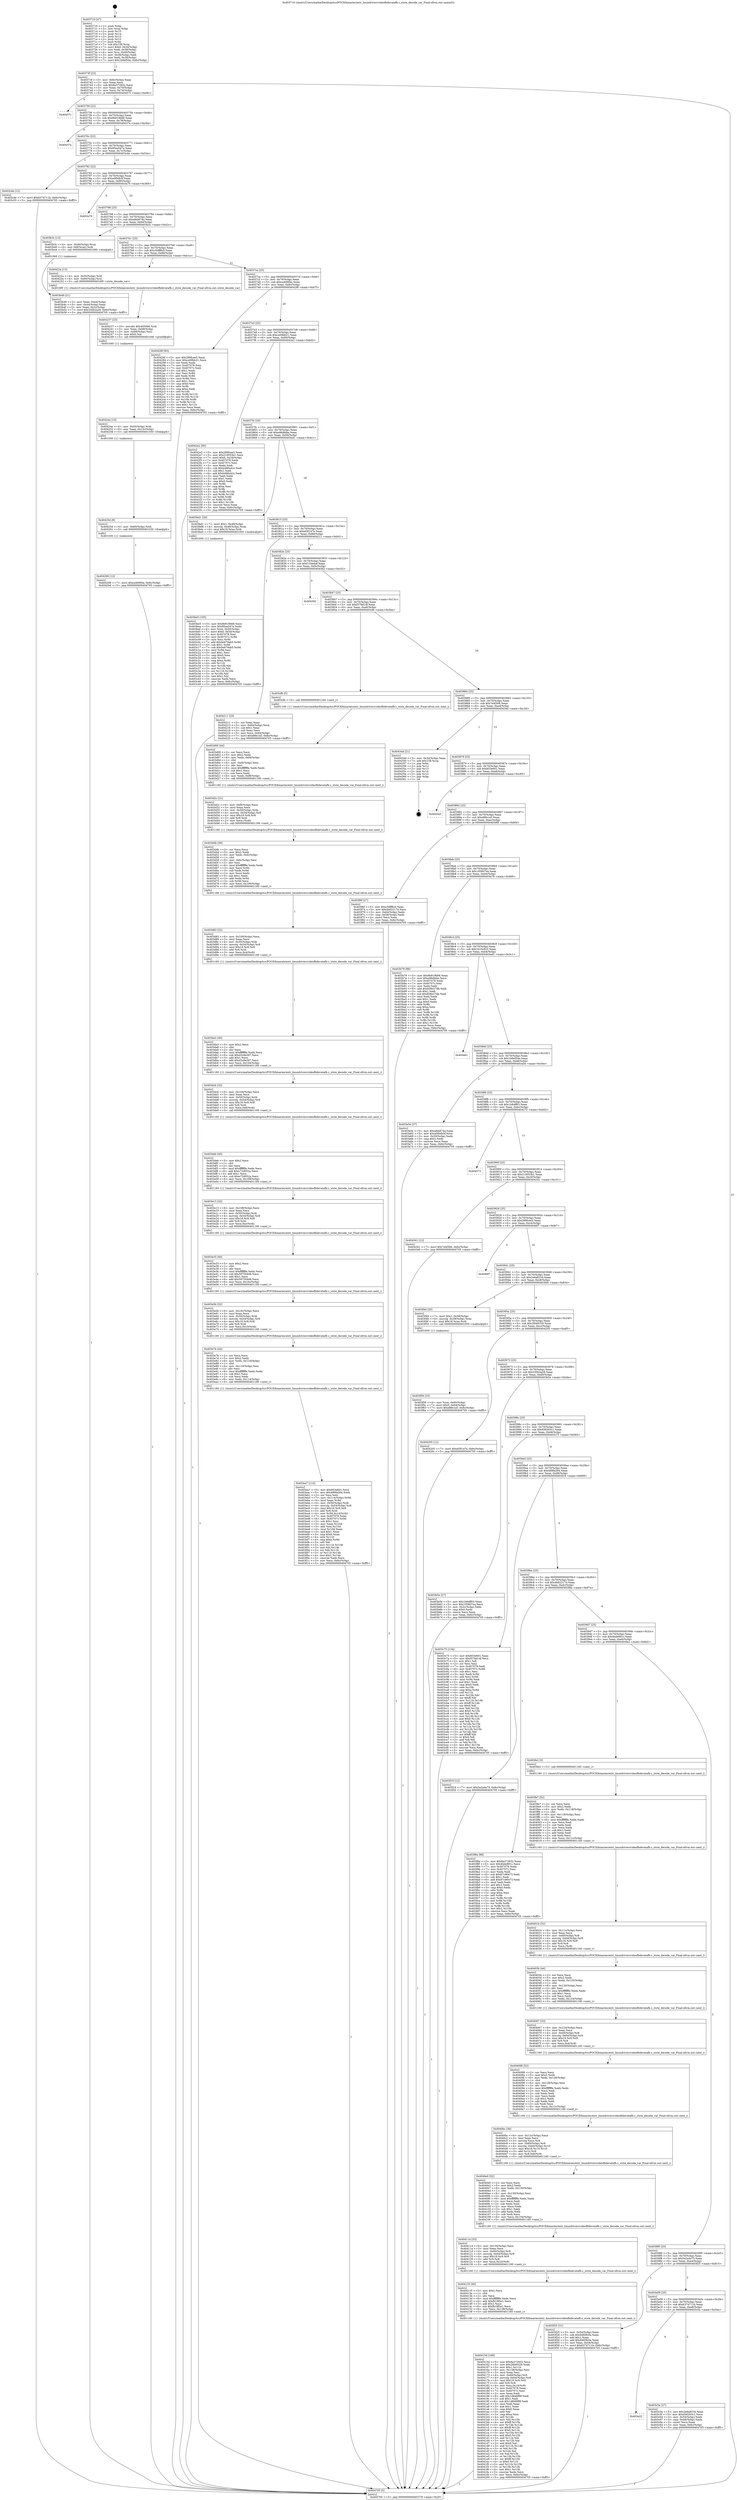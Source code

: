 digraph "0x403710" {
  label = "0x403710 (/mnt/c/Users/mathe/Desktop/tcc/POCII/binaries/extr_linuxdriversvideofbdevatafb.c_stste_decode_var_Final-ollvm.out::main(0))"
  labelloc = "t"
  node[shape=record]

  Entry [label="",width=0.3,height=0.3,shape=circle,fillcolor=black,style=filled]
  "0x40373f" [label="{
     0x40373f [23]\l
     | [instrs]\l
     &nbsp;&nbsp;0x40373f \<+3\>: mov -0x6c(%rbp),%eax\l
     &nbsp;&nbsp;0x403742 \<+2\>: mov %eax,%ecx\l
     &nbsp;&nbsp;0x403744 \<+6\>: sub $0x8a372832,%ecx\l
     &nbsp;&nbsp;0x40374a \<+3\>: mov %eax,-0x70(%rbp)\l
     &nbsp;&nbsp;0x40374d \<+3\>: mov %ecx,-0x74(%rbp)\l
     &nbsp;&nbsp;0x403750 \<+6\>: je 000000000040457c \<main+0xe6c\>\l
  }"]
  "0x40457c" [label="{
     0x40457c\l
  }", style=dashed]
  "0x403756" [label="{
     0x403756 [22]\l
     | [instrs]\l
     &nbsp;&nbsp;0x403756 \<+5\>: jmp 000000000040375b \<main+0x4b\>\l
     &nbsp;&nbsp;0x40375b \<+3\>: mov -0x70(%rbp),%eax\l
     &nbsp;&nbsp;0x40375e \<+5\>: sub $0x8b919b68,%eax\l
     &nbsp;&nbsp;0x403763 \<+3\>: mov %eax,-0x78(%rbp)\l
     &nbsp;&nbsp;0x403766 \<+6\>: je 000000000040437a \<main+0xc6a\>\l
  }"]
  Exit [label="",width=0.3,height=0.3,shape=circle,fillcolor=black,style=filled,peripheries=2]
  "0x40437a" [label="{
     0x40437a\l
  }", style=dashed]
  "0x40376c" [label="{
     0x40376c [22]\l
     | [instrs]\l
     &nbsp;&nbsp;0x40376c \<+5\>: jmp 0000000000403771 \<main+0x61\>\l
     &nbsp;&nbsp;0x403771 \<+3\>: mov -0x70(%rbp),%eax\l
     &nbsp;&nbsp;0x403774 \<+5\>: sub $0x95ea547a,%eax\l
     &nbsp;&nbsp;0x403779 \<+3\>: mov %eax,-0x7c(%rbp)\l
     &nbsp;&nbsp;0x40377c \<+6\>: je 0000000000403c4e \<main+0x53e\>\l
  }"]
  "0x404266" [label="{
     0x404266 [12]\l
     | [instrs]\l
     &nbsp;&nbsp;0x404266 \<+7\>: movl $0xca406f4a,-0x6c(%rbp)\l
     &nbsp;&nbsp;0x40426d \<+5\>: jmp 0000000000404705 \<main+0xff5\>\l
  }"]
  "0x403c4e" [label="{
     0x403c4e [12]\l
     | [instrs]\l
     &nbsp;&nbsp;0x403c4e \<+7\>: movl $0x6374711b,-0x6c(%rbp)\l
     &nbsp;&nbsp;0x403c55 \<+5\>: jmp 0000000000404705 \<main+0xff5\>\l
  }"]
  "0x403782" [label="{
     0x403782 [22]\l
     | [instrs]\l
     &nbsp;&nbsp;0x403782 \<+5\>: jmp 0000000000403787 \<main+0x77\>\l
     &nbsp;&nbsp;0x403787 \<+3\>: mov -0x70(%rbp),%eax\l
     &nbsp;&nbsp;0x40378a \<+5\>: sub $0xa0f0db5f,%eax\l
     &nbsp;&nbsp;0x40378f \<+3\>: mov %eax,-0x80(%rbp)\l
     &nbsp;&nbsp;0x403792 \<+6\>: je 0000000000403a79 \<main+0x369\>\l
  }"]
  "0x40425d" [label="{
     0x40425d [9]\l
     | [instrs]\l
     &nbsp;&nbsp;0x40425d \<+4\>: mov -0x60(%rbp),%rdi\l
     &nbsp;&nbsp;0x404261 \<+5\>: call 0000000000401030 \<free@plt\>\l
     | [calls]\l
     &nbsp;&nbsp;0x401030 \{1\} (unknown)\l
  }"]
  "0x403a79" [label="{
     0x403a79\l
  }", style=dashed]
  "0x403798" [label="{
     0x403798 [25]\l
     | [instrs]\l
     &nbsp;&nbsp;0x403798 \<+5\>: jmp 000000000040379d \<main+0x8d\>\l
     &nbsp;&nbsp;0x40379d \<+3\>: mov -0x70(%rbp),%eax\l
     &nbsp;&nbsp;0x4037a0 \<+5\>: sub $0xafeb874a,%eax\l
     &nbsp;&nbsp;0x4037a5 \<+6\>: mov %eax,-0x84(%rbp)\l
     &nbsp;&nbsp;0x4037ab \<+6\>: je 0000000000403b3c \<main+0x42c\>\l
  }"]
  "0x40424e" [label="{
     0x40424e [15]\l
     | [instrs]\l
     &nbsp;&nbsp;0x40424e \<+4\>: mov -0x50(%rbp),%rdi\l
     &nbsp;&nbsp;0x404252 \<+6\>: mov %eax,-0x13c(%rbp)\l
     &nbsp;&nbsp;0x404258 \<+5\>: call 0000000000401030 \<free@plt\>\l
     | [calls]\l
     &nbsp;&nbsp;0x401030 \{1\} (unknown)\l
  }"]
  "0x403b3c" [label="{
     0x403b3c [13]\l
     | [instrs]\l
     &nbsp;&nbsp;0x403b3c \<+4\>: mov -0x40(%rbp),%rax\l
     &nbsp;&nbsp;0x403b40 \<+4\>: mov 0x8(%rax),%rdi\l
     &nbsp;&nbsp;0x403b44 \<+5\>: call 0000000000401060 \<atoi@plt\>\l
     | [calls]\l
     &nbsp;&nbsp;0x401060 \{1\} (unknown)\l
  }"]
  "0x4037b1" [label="{
     0x4037b1 [25]\l
     | [instrs]\l
     &nbsp;&nbsp;0x4037b1 \<+5\>: jmp 00000000004037b6 \<main+0xa6\>\l
     &nbsp;&nbsp;0x4037b6 \<+3\>: mov -0x70(%rbp),%eax\l
     &nbsp;&nbsp;0x4037b9 \<+5\>: sub $0xc5dff8c0,%eax\l
     &nbsp;&nbsp;0x4037be \<+6\>: mov %eax,-0x88(%rbp)\l
     &nbsp;&nbsp;0x4037c4 \<+6\>: je 000000000040422a \<main+0xb1a\>\l
  }"]
  "0x404237" [label="{
     0x404237 [23]\l
     | [instrs]\l
     &nbsp;&nbsp;0x404237 \<+10\>: movabs $0x4050b6,%rdi\l
     &nbsp;&nbsp;0x404241 \<+3\>: mov %eax,-0x68(%rbp)\l
     &nbsp;&nbsp;0x404244 \<+3\>: mov -0x68(%rbp),%esi\l
     &nbsp;&nbsp;0x404247 \<+2\>: mov $0x0,%al\l
     &nbsp;&nbsp;0x404249 \<+5\>: call 0000000000401040 \<printf@plt\>\l
     | [calls]\l
     &nbsp;&nbsp;0x401040 \{1\} (unknown)\l
  }"]
  "0x40422a" [label="{
     0x40422a [13]\l
     | [instrs]\l
     &nbsp;&nbsp;0x40422a \<+4\>: mov -0x50(%rbp),%rdi\l
     &nbsp;&nbsp;0x40422e \<+4\>: mov -0x60(%rbp),%rsi\l
     &nbsp;&nbsp;0x404232 \<+5\>: call 00000000004016f0 \<stste_decode_var\>\l
     | [calls]\l
     &nbsp;&nbsp;0x4016f0 \{1\} (/mnt/c/Users/mathe/Desktop/tcc/POCII/binaries/extr_linuxdriversvideofbdevatafb.c_stste_decode_var_Final-ollvm.out::stste_decode_var)\l
  }"]
  "0x4037ca" [label="{
     0x4037ca [25]\l
     | [instrs]\l
     &nbsp;&nbsp;0x4037ca \<+5\>: jmp 00000000004037cf \<main+0xbf\>\l
     &nbsp;&nbsp;0x4037cf \<+3\>: mov -0x70(%rbp),%eax\l
     &nbsp;&nbsp;0x4037d2 \<+5\>: sub $0xca406f4a,%eax\l
     &nbsp;&nbsp;0x4037d7 \<+6\>: mov %eax,-0x8c(%rbp)\l
     &nbsp;&nbsp;0x4037dd \<+6\>: je 000000000040428f \<main+0xb7f\>\l
  }"]
  "0x40415d" [label="{
     0x40415d [168]\l
     | [instrs]\l
     &nbsp;&nbsp;0x40415d \<+5\>: mov $0x8a372832,%ecx\l
     &nbsp;&nbsp;0x404162 \<+5\>: mov $0x2fd49329,%edx\l
     &nbsp;&nbsp;0x404167 \<+3\>: mov $0x1,%r11b\l
     &nbsp;&nbsp;0x40416a \<+6\>: mov -0x138(%rbp),%esi\l
     &nbsp;&nbsp;0x404170 \<+3\>: imul %eax,%esi\l
     &nbsp;&nbsp;0x404173 \<+4\>: mov -0x60(%rbp),%r8\l
     &nbsp;&nbsp;0x404177 \<+4\>: movslq -0x64(%rbp),%r9\l
     &nbsp;&nbsp;0x40417b \<+4\>: imul $0x18,%r9,%r9\l
     &nbsp;&nbsp;0x40417f \<+3\>: add %r9,%r8\l
     &nbsp;&nbsp;0x404182 \<+4\>: mov %esi,0x14(%r8)\l
     &nbsp;&nbsp;0x404186 \<+7\>: mov 0x407078,%eax\l
     &nbsp;&nbsp;0x40418d \<+7\>: mov 0x40707c,%esi\l
     &nbsp;&nbsp;0x404194 \<+2\>: mov %eax,%edi\l
     &nbsp;&nbsp;0x404196 \<+6\>: add $0x1d846f88,%edi\l
     &nbsp;&nbsp;0x40419c \<+3\>: sub $0x1,%edi\l
     &nbsp;&nbsp;0x40419f \<+6\>: sub $0x1d846f88,%edi\l
     &nbsp;&nbsp;0x4041a5 \<+3\>: imul %edi,%eax\l
     &nbsp;&nbsp;0x4041a8 \<+3\>: and $0x1,%eax\l
     &nbsp;&nbsp;0x4041ab \<+3\>: cmp $0x0,%eax\l
     &nbsp;&nbsp;0x4041ae \<+3\>: sete %bl\l
     &nbsp;&nbsp;0x4041b1 \<+3\>: cmp $0xa,%esi\l
     &nbsp;&nbsp;0x4041b4 \<+4\>: setl %r14b\l
     &nbsp;&nbsp;0x4041b8 \<+3\>: mov %bl,%r15b\l
     &nbsp;&nbsp;0x4041bb \<+4\>: xor $0xff,%r15b\l
     &nbsp;&nbsp;0x4041bf \<+3\>: mov %r14b,%r12b\l
     &nbsp;&nbsp;0x4041c2 \<+4\>: xor $0xff,%r12b\l
     &nbsp;&nbsp;0x4041c6 \<+4\>: xor $0x0,%r11b\l
     &nbsp;&nbsp;0x4041ca \<+3\>: mov %r15b,%r13b\l
     &nbsp;&nbsp;0x4041cd \<+4\>: and $0x0,%r13b\l
     &nbsp;&nbsp;0x4041d1 \<+3\>: and %r11b,%bl\l
     &nbsp;&nbsp;0x4041d4 \<+3\>: mov %r12b,%al\l
     &nbsp;&nbsp;0x4041d7 \<+2\>: and $0x0,%al\l
     &nbsp;&nbsp;0x4041d9 \<+3\>: and %r11b,%r14b\l
     &nbsp;&nbsp;0x4041dc \<+3\>: or %bl,%r13b\l
     &nbsp;&nbsp;0x4041df \<+3\>: or %r14b,%al\l
     &nbsp;&nbsp;0x4041e2 \<+3\>: xor %al,%r13b\l
     &nbsp;&nbsp;0x4041e5 \<+3\>: or %r12b,%r15b\l
     &nbsp;&nbsp;0x4041e8 \<+4\>: xor $0xff,%r15b\l
     &nbsp;&nbsp;0x4041ec \<+4\>: or $0x0,%r11b\l
     &nbsp;&nbsp;0x4041f0 \<+3\>: and %r11b,%r15b\l
     &nbsp;&nbsp;0x4041f3 \<+3\>: or %r15b,%r13b\l
     &nbsp;&nbsp;0x4041f6 \<+4\>: test $0x1,%r13b\l
     &nbsp;&nbsp;0x4041fa \<+3\>: cmovne %edx,%ecx\l
     &nbsp;&nbsp;0x4041fd \<+3\>: mov %ecx,-0x6c(%rbp)\l
     &nbsp;&nbsp;0x404200 \<+5\>: jmp 0000000000404705 \<main+0xff5\>\l
  }"]
  "0x40428f" [label="{
     0x40428f [83]\l
     | [instrs]\l
     &nbsp;&nbsp;0x40428f \<+5\>: mov $0x289fcee3,%eax\l
     &nbsp;&nbsp;0x404294 \<+5\>: mov $0xce09bb21,%ecx\l
     &nbsp;&nbsp;0x404299 \<+2\>: xor %edx,%edx\l
     &nbsp;&nbsp;0x40429b \<+7\>: mov 0x407078,%esi\l
     &nbsp;&nbsp;0x4042a2 \<+7\>: mov 0x40707c,%edi\l
     &nbsp;&nbsp;0x4042a9 \<+3\>: sub $0x1,%edx\l
     &nbsp;&nbsp;0x4042ac \<+3\>: mov %esi,%r8d\l
     &nbsp;&nbsp;0x4042af \<+3\>: add %edx,%r8d\l
     &nbsp;&nbsp;0x4042b2 \<+4\>: imul %r8d,%esi\l
     &nbsp;&nbsp;0x4042b6 \<+3\>: and $0x1,%esi\l
     &nbsp;&nbsp;0x4042b9 \<+3\>: cmp $0x0,%esi\l
     &nbsp;&nbsp;0x4042bc \<+4\>: sete %r9b\l
     &nbsp;&nbsp;0x4042c0 \<+3\>: cmp $0xa,%edi\l
     &nbsp;&nbsp;0x4042c3 \<+4\>: setl %r10b\l
     &nbsp;&nbsp;0x4042c7 \<+3\>: mov %r9b,%r11b\l
     &nbsp;&nbsp;0x4042ca \<+3\>: and %r10b,%r11b\l
     &nbsp;&nbsp;0x4042cd \<+3\>: xor %r10b,%r9b\l
     &nbsp;&nbsp;0x4042d0 \<+3\>: or %r9b,%r11b\l
     &nbsp;&nbsp;0x4042d3 \<+4\>: test $0x1,%r11b\l
     &nbsp;&nbsp;0x4042d7 \<+3\>: cmovne %ecx,%eax\l
     &nbsp;&nbsp;0x4042da \<+3\>: mov %eax,-0x6c(%rbp)\l
     &nbsp;&nbsp;0x4042dd \<+5\>: jmp 0000000000404705 \<main+0xff5\>\l
  }"]
  "0x4037e3" [label="{
     0x4037e3 [25]\l
     | [instrs]\l
     &nbsp;&nbsp;0x4037e3 \<+5\>: jmp 00000000004037e8 \<main+0xd8\>\l
     &nbsp;&nbsp;0x4037e8 \<+3\>: mov -0x70(%rbp),%eax\l
     &nbsp;&nbsp;0x4037eb \<+5\>: sub $0xce09bb21,%eax\l
     &nbsp;&nbsp;0x4037f0 \<+6\>: mov %eax,-0x90(%rbp)\l
     &nbsp;&nbsp;0x4037f6 \<+6\>: je 00000000004042e2 \<main+0xbd2\>\l
  }"]
  "0x404135" [label="{
     0x404135 [40]\l
     | [instrs]\l
     &nbsp;&nbsp;0x404135 \<+5\>: mov $0x2,%ecx\l
     &nbsp;&nbsp;0x40413a \<+1\>: cltd\l
     &nbsp;&nbsp;0x40413b \<+2\>: idiv %ecx\l
     &nbsp;&nbsp;0x40413d \<+6\>: imul $0xfffffffe,%edx,%ecx\l
     &nbsp;&nbsp;0x404143 \<+6\>: add $0xfb18f2e1,%ecx\l
     &nbsp;&nbsp;0x404149 \<+3\>: add $0x1,%ecx\l
     &nbsp;&nbsp;0x40414c \<+6\>: sub $0xfb18f2e1,%ecx\l
     &nbsp;&nbsp;0x404152 \<+6\>: mov %ecx,-0x138(%rbp)\l
     &nbsp;&nbsp;0x404158 \<+5\>: call 0000000000401160 \<next_i\>\l
     | [calls]\l
     &nbsp;&nbsp;0x401160 \{1\} (/mnt/c/Users/mathe/Desktop/tcc/POCII/binaries/extr_linuxdriversvideofbdevatafb.c_stste_decode_var_Final-ollvm.out::next_i)\l
  }"]
  "0x4042e2" [label="{
     0x4042e2 [95]\l
     | [instrs]\l
     &nbsp;&nbsp;0x4042e2 \<+5\>: mov $0x289fcee3,%eax\l
     &nbsp;&nbsp;0x4042e7 \<+5\>: mov $0x210053b1,%ecx\l
     &nbsp;&nbsp;0x4042ec \<+7\>: movl $0x0,-0x34(%rbp)\l
     &nbsp;&nbsp;0x4042f3 \<+7\>: mov 0x407078,%edx\l
     &nbsp;&nbsp;0x4042fa \<+7\>: mov 0x40707c,%esi\l
     &nbsp;&nbsp;0x404301 \<+2\>: mov %edx,%edi\l
     &nbsp;&nbsp;0x404303 \<+6\>: sub $0xb488a42c,%edi\l
     &nbsp;&nbsp;0x404309 \<+3\>: sub $0x1,%edi\l
     &nbsp;&nbsp;0x40430c \<+6\>: add $0xb488a42c,%edi\l
     &nbsp;&nbsp;0x404312 \<+3\>: imul %edi,%edx\l
     &nbsp;&nbsp;0x404315 \<+3\>: and $0x1,%edx\l
     &nbsp;&nbsp;0x404318 \<+3\>: cmp $0x0,%edx\l
     &nbsp;&nbsp;0x40431b \<+4\>: sete %r8b\l
     &nbsp;&nbsp;0x40431f \<+3\>: cmp $0xa,%esi\l
     &nbsp;&nbsp;0x404322 \<+4\>: setl %r9b\l
     &nbsp;&nbsp;0x404326 \<+3\>: mov %r8b,%r10b\l
     &nbsp;&nbsp;0x404329 \<+3\>: and %r9b,%r10b\l
     &nbsp;&nbsp;0x40432c \<+3\>: xor %r9b,%r8b\l
     &nbsp;&nbsp;0x40432f \<+3\>: or %r8b,%r10b\l
     &nbsp;&nbsp;0x404332 \<+4\>: test $0x1,%r10b\l
     &nbsp;&nbsp;0x404336 \<+3\>: cmovne %ecx,%eax\l
     &nbsp;&nbsp;0x404339 \<+3\>: mov %eax,-0x6c(%rbp)\l
     &nbsp;&nbsp;0x40433c \<+5\>: jmp 0000000000404705 \<main+0xff5\>\l
  }"]
  "0x4037fc" [label="{
     0x4037fc [25]\l
     | [instrs]\l
     &nbsp;&nbsp;0x4037fc \<+5\>: jmp 0000000000403801 \<main+0xf1\>\l
     &nbsp;&nbsp;0x403801 \<+3\>: mov -0x70(%rbp),%eax\l
     &nbsp;&nbsp;0x403804 \<+5\>: sub $0xe96dbfae,%eax\l
     &nbsp;&nbsp;0x403809 \<+6\>: mov %eax,-0x94(%rbp)\l
     &nbsp;&nbsp;0x40380f \<+6\>: je 0000000000403bd1 \<main+0x4c1\>\l
  }"]
  "0x404114" [label="{
     0x404114 [33]\l
     | [instrs]\l
     &nbsp;&nbsp;0x404114 \<+6\>: mov -0x134(%rbp),%ecx\l
     &nbsp;&nbsp;0x40411a \<+3\>: imul %eax,%ecx\l
     &nbsp;&nbsp;0x40411d \<+4\>: mov -0x60(%rbp),%r8\l
     &nbsp;&nbsp;0x404121 \<+4\>: movslq -0x64(%rbp),%r9\l
     &nbsp;&nbsp;0x404125 \<+4\>: imul $0x18,%r9,%r9\l
     &nbsp;&nbsp;0x404129 \<+3\>: add %r9,%r8\l
     &nbsp;&nbsp;0x40412c \<+4\>: mov %ecx,0x10(%r8)\l
     &nbsp;&nbsp;0x404130 \<+5\>: call 0000000000401160 \<next_i\>\l
     | [calls]\l
     &nbsp;&nbsp;0x401160 \{1\} (/mnt/c/Users/mathe/Desktop/tcc/POCII/binaries/extr_linuxdriversvideofbdevatafb.c_stste_decode_var_Final-ollvm.out::next_i)\l
  }"]
  "0x403bd1" [label="{
     0x403bd1 [20]\l
     | [instrs]\l
     &nbsp;&nbsp;0x403bd1 \<+7\>: movl $0x1,-0x48(%rbp)\l
     &nbsp;&nbsp;0x403bd8 \<+4\>: movslq -0x48(%rbp),%rax\l
     &nbsp;&nbsp;0x403bdc \<+4\>: imul $0x18,%rax,%rdi\l
     &nbsp;&nbsp;0x403be0 \<+5\>: call 0000000000401050 \<malloc@plt\>\l
     | [calls]\l
     &nbsp;&nbsp;0x401050 \{1\} (unknown)\l
  }"]
  "0x403815" [label="{
     0x403815 [25]\l
     | [instrs]\l
     &nbsp;&nbsp;0x403815 \<+5\>: jmp 000000000040381a \<main+0x10a\>\l
     &nbsp;&nbsp;0x40381a \<+3\>: mov -0x70(%rbp),%eax\l
     &nbsp;&nbsp;0x40381d \<+5\>: sub $0xef3f147e,%eax\l
     &nbsp;&nbsp;0x403822 \<+6\>: mov %eax,-0x98(%rbp)\l
     &nbsp;&nbsp;0x403828 \<+6\>: je 0000000000404211 \<main+0xb01\>\l
  }"]
  "0x4040e0" [label="{
     0x4040e0 [52]\l
     | [instrs]\l
     &nbsp;&nbsp;0x4040e0 \<+2\>: xor %ecx,%ecx\l
     &nbsp;&nbsp;0x4040e2 \<+5\>: mov $0x2,%edx\l
     &nbsp;&nbsp;0x4040e7 \<+6\>: mov %edx,-0x130(%rbp)\l
     &nbsp;&nbsp;0x4040ed \<+1\>: cltd\l
     &nbsp;&nbsp;0x4040ee \<+6\>: mov -0x130(%rbp),%esi\l
     &nbsp;&nbsp;0x4040f4 \<+2\>: idiv %esi\l
     &nbsp;&nbsp;0x4040f6 \<+6\>: imul $0xfffffffe,%edx,%edx\l
     &nbsp;&nbsp;0x4040fc \<+2\>: mov %ecx,%edi\l
     &nbsp;&nbsp;0x4040fe \<+2\>: sub %edx,%edi\l
     &nbsp;&nbsp;0x404100 \<+2\>: mov %ecx,%edx\l
     &nbsp;&nbsp;0x404102 \<+3\>: sub $0x1,%edx\l
     &nbsp;&nbsp;0x404105 \<+2\>: add %edx,%edi\l
     &nbsp;&nbsp;0x404107 \<+2\>: sub %edi,%ecx\l
     &nbsp;&nbsp;0x404109 \<+6\>: mov %ecx,-0x134(%rbp)\l
     &nbsp;&nbsp;0x40410f \<+5\>: call 0000000000401160 \<next_i\>\l
     | [calls]\l
     &nbsp;&nbsp;0x401160 \{1\} (/mnt/c/Users/mathe/Desktop/tcc/POCII/binaries/extr_linuxdriversvideofbdevatafb.c_stste_decode_var_Final-ollvm.out::next_i)\l
  }"]
  "0x404211" [label="{
     0x404211 [25]\l
     | [instrs]\l
     &nbsp;&nbsp;0x404211 \<+2\>: xor %eax,%eax\l
     &nbsp;&nbsp;0x404213 \<+3\>: mov -0x64(%rbp),%ecx\l
     &nbsp;&nbsp;0x404216 \<+3\>: sub $0x1,%eax\l
     &nbsp;&nbsp;0x404219 \<+2\>: sub %eax,%ecx\l
     &nbsp;&nbsp;0x40421b \<+3\>: mov %ecx,-0x64(%rbp)\l
     &nbsp;&nbsp;0x40421e \<+7\>: movl $0xd8fe1a5,-0x6c(%rbp)\l
     &nbsp;&nbsp;0x404225 \<+5\>: jmp 0000000000404705 \<main+0xff5\>\l
  }"]
  "0x40382e" [label="{
     0x40382e [25]\l
     | [instrs]\l
     &nbsp;&nbsp;0x40382e \<+5\>: jmp 0000000000403833 \<main+0x123\>\l
     &nbsp;&nbsp;0x403833 \<+3\>: mov -0x70(%rbp),%eax\l
     &nbsp;&nbsp;0x403836 \<+5\>: sub $0xf15da4af,%eax\l
     &nbsp;&nbsp;0x40383b \<+6\>: mov %eax,-0x9c(%rbp)\l
     &nbsp;&nbsp;0x403841 \<+6\>: je 0000000000404362 \<main+0xc52\>\l
  }"]
  "0x4040bc" [label="{
     0x4040bc [36]\l
     | [instrs]\l
     &nbsp;&nbsp;0x4040bc \<+6\>: mov -0x12c(%rbp),%ecx\l
     &nbsp;&nbsp;0x4040c2 \<+3\>: imul %eax,%ecx\l
     &nbsp;&nbsp;0x4040c5 \<+3\>: movslq %ecx,%r8\l
     &nbsp;&nbsp;0x4040c8 \<+4\>: mov -0x60(%rbp),%r9\l
     &nbsp;&nbsp;0x4040cc \<+4\>: movslq -0x64(%rbp),%r10\l
     &nbsp;&nbsp;0x4040d0 \<+4\>: imul $0x18,%r10,%r10\l
     &nbsp;&nbsp;0x4040d4 \<+3\>: add %r10,%r9\l
     &nbsp;&nbsp;0x4040d7 \<+4\>: mov %r8,0x8(%r9)\l
     &nbsp;&nbsp;0x4040db \<+5\>: call 0000000000401160 \<next_i\>\l
     | [calls]\l
     &nbsp;&nbsp;0x401160 \{1\} (/mnt/c/Users/mathe/Desktop/tcc/POCII/binaries/extr_linuxdriversvideofbdevatafb.c_stste_decode_var_Final-ollvm.out::next_i)\l
  }"]
  "0x404362" [label="{
     0x404362\l
  }", style=dashed]
  "0x403847" [label="{
     0x403847 [25]\l
     | [instrs]\l
     &nbsp;&nbsp;0x403847 \<+5\>: jmp 000000000040384c \<main+0x13c\>\l
     &nbsp;&nbsp;0x40384c \<+3\>: mov -0x70(%rbp),%eax\l
     &nbsp;&nbsp;0x40384f \<+5\>: sub $0xf378d14f,%eax\l
     &nbsp;&nbsp;0x403854 \<+6\>: mov %eax,-0xa0(%rbp)\l
     &nbsp;&nbsp;0x40385a \<+6\>: je 0000000000403cfb \<main+0x5eb\>\l
  }"]
  "0x404088" [label="{
     0x404088 [52]\l
     | [instrs]\l
     &nbsp;&nbsp;0x404088 \<+2\>: xor %ecx,%ecx\l
     &nbsp;&nbsp;0x40408a \<+5\>: mov $0x2,%edx\l
     &nbsp;&nbsp;0x40408f \<+6\>: mov %edx,-0x128(%rbp)\l
     &nbsp;&nbsp;0x404095 \<+1\>: cltd\l
     &nbsp;&nbsp;0x404096 \<+6\>: mov -0x128(%rbp),%esi\l
     &nbsp;&nbsp;0x40409c \<+2\>: idiv %esi\l
     &nbsp;&nbsp;0x40409e \<+6\>: imul $0xfffffffe,%edx,%edx\l
     &nbsp;&nbsp;0x4040a4 \<+2\>: mov %ecx,%edi\l
     &nbsp;&nbsp;0x4040a6 \<+2\>: sub %edx,%edi\l
     &nbsp;&nbsp;0x4040a8 \<+2\>: mov %ecx,%edx\l
     &nbsp;&nbsp;0x4040aa \<+3\>: sub $0x1,%edx\l
     &nbsp;&nbsp;0x4040ad \<+2\>: add %edx,%edi\l
     &nbsp;&nbsp;0x4040af \<+2\>: sub %edi,%ecx\l
     &nbsp;&nbsp;0x4040b1 \<+6\>: mov %ecx,-0x12c(%rbp)\l
     &nbsp;&nbsp;0x4040b7 \<+5\>: call 0000000000401160 \<next_i\>\l
     | [calls]\l
     &nbsp;&nbsp;0x401160 \{1\} (/mnt/c/Users/mathe/Desktop/tcc/POCII/binaries/extr_linuxdriversvideofbdevatafb.c_stste_decode_var_Final-ollvm.out::next_i)\l
  }"]
  "0x403cfb" [label="{
     0x403cfb [5]\l
     | [instrs]\l
     &nbsp;&nbsp;0x403cfb \<+5\>: call 0000000000401160 \<next_i\>\l
     | [calls]\l
     &nbsp;&nbsp;0x401160 \{1\} (/mnt/c/Users/mathe/Desktop/tcc/POCII/binaries/extr_linuxdriversvideofbdevatafb.c_stste_decode_var_Final-ollvm.out::next_i)\l
  }"]
  "0x403860" [label="{
     0x403860 [25]\l
     | [instrs]\l
     &nbsp;&nbsp;0x403860 \<+5\>: jmp 0000000000403865 \<main+0x155\>\l
     &nbsp;&nbsp;0x403865 \<+3\>: mov -0x70(%rbp),%eax\l
     &nbsp;&nbsp;0x403868 \<+5\>: sub $0x7e4f306,%eax\l
     &nbsp;&nbsp;0x40386d \<+6\>: mov %eax,-0xa4(%rbp)\l
     &nbsp;&nbsp;0x403873 \<+6\>: je 000000000040434d \<main+0xc3d\>\l
  }"]
  "0x404067" [label="{
     0x404067 [33]\l
     | [instrs]\l
     &nbsp;&nbsp;0x404067 \<+6\>: mov -0x124(%rbp),%ecx\l
     &nbsp;&nbsp;0x40406d \<+3\>: imul %eax,%ecx\l
     &nbsp;&nbsp;0x404070 \<+4\>: mov -0x60(%rbp),%r8\l
     &nbsp;&nbsp;0x404074 \<+4\>: movslq -0x64(%rbp),%r9\l
     &nbsp;&nbsp;0x404078 \<+4\>: imul $0x18,%r9,%r9\l
     &nbsp;&nbsp;0x40407c \<+3\>: add %r9,%r8\l
     &nbsp;&nbsp;0x40407f \<+4\>: mov %ecx,0x4(%r8)\l
     &nbsp;&nbsp;0x404083 \<+5\>: call 0000000000401160 \<next_i\>\l
     | [calls]\l
     &nbsp;&nbsp;0x401160 \{1\} (/mnt/c/Users/mathe/Desktop/tcc/POCII/binaries/extr_linuxdriversvideofbdevatafb.c_stste_decode_var_Final-ollvm.out::next_i)\l
  }"]
  "0x40434d" [label="{
     0x40434d [21]\l
     | [instrs]\l
     &nbsp;&nbsp;0x40434d \<+3\>: mov -0x34(%rbp),%eax\l
     &nbsp;&nbsp;0x404350 \<+7\>: add $0x158,%rsp\l
     &nbsp;&nbsp;0x404357 \<+1\>: pop %rbx\l
     &nbsp;&nbsp;0x404358 \<+2\>: pop %r12\l
     &nbsp;&nbsp;0x40435a \<+2\>: pop %r13\l
     &nbsp;&nbsp;0x40435c \<+2\>: pop %r14\l
     &nbsp;&nbsp;0x40435e \<+2\>: pop %r15\l
     &nbsp;&nbsp;0x404360 \<+1\>: pop %rbp\l
     &nbsp;&nbsp;0x404361 \<+1\>: ret\l
  }"]
  "0x403879" [label="{
     0x403879 [25]\l
     | [instrs]\l
     &nbsp;&nbsp;0x403879 \<+5\>: jmp 000000000040387e \<main+0x16e\>\l
     &nbsp;&nbsp;0x40387e \<+3\>: mov -0x70(%rbp),%eax\l
     &nbsp;&nbsp;0x403881 \<+5\>: sub $0x853e601,%eax\l
     &nbsp;&nbsp;0x403886 \<+6\>: mov %eax,-0xa8(%rbp)\l
     &nbsp;&nbsp;0x40388c \<+6\>: je 00000000004043a5 \<main+0xc95\>\l
  }"]
  "0x40403b" [label="{
     0x40403b [44]\l
     | [instrs]\l
     &nbsp;&nbsp;0x40403b \<+2\>: xor %ecx,%ecx\l
     &nbsp;&nbsp;0x40403d \<+5\>: mov $0x2,%edx\l
     &nbsp;&nbsp;0x404042 \<+6\>: mov %edx,-0x120(%rbp)\l
     &nbsp;&nbsp;0x404048 \<+1\>: cltd\l
     &nbsp;&nbsp;0x404049 \<+6\>: mov -0x120(%rbp),%esi\l
     &nbsp;&nbsp;0x40404f \<+2\>: idiv %esi\l
     &nbsp;&nbsp;0x404051 \<+6\>: imul $0xfffffffe,%edx,%edx\l
     &nbsp;&nbsp;0x404057 \<+3\>: sub $0x1,%ecx\l
     &nbsp;&nbsp;0x40405a \<+2\>: sub %ecx,%edx\l
     &nbsp;&nbsp;0x40405c \<+6\>: mov %edx,-0x124(%rbp)\l
     &nbsp;&nbsp;0x404062 \<+5\>: call 0000000000401160 \<next_i\>\l
     | [calls]\l
     &nbsp;&nbsp;0x401160 \{1\} (/mnt/c/Users/mathe/Desktop/tcc/POCII/binaries/extr_linuxdriversvideofbdevatafb.c_stste_decode_var_Final-ollvm.out::next_i)\l
  }"]
  "0x4043a5" [label="{
     0x4043a5\l
  }", style=dashed]
  "0x403892" [label="{
     0x403892 [25]\l
     | [instrs]\l
     &nbsp;&nbsp;0x403892 \<+5\>: jmp 0000000000403897 \<main+0x187\>\l
     &nbsp;&nbsp;0x403897 \<+3\>: mov -0x70(%rbp),%eax\l
     &nbsp;&nbsp;0x40389a \<+5\>: sub $0xd8fe1a5,%eax\l
     &nbsp;&nbsp;0x40389f \<+6\>: mov %eax,-0xac(%rbp)\l
     &nbsp;&nbsp;0x4038a5 \<+6\>: je 0000000000403f6f \<main+0x85f\>\l
  }"]
  "0x40401b" [label="{
     0x40401b [32]\l
     | [instrs]\l
     &nbsp;&nbsp;0x40401b \<+6\>: mov -0x11c(%rbp),%ecx\l
     &nbsp;&nbsp;0x404021 \<+3\>: imul %eax,%ecx\l
     &nbsp;&nbsp;0x404024 \<+4\>: mov -0x60(%rbp),%r8\l
     &nbsp;&nbsp;0x404028 \<+4\>: movslq -0x64(%rbp),%r9\l
     &nbsp;&nbsp;0x40402c \<+4\>: imul $0x18,%r9,%r9\l
     &nbsp;&nbsp;0x404030 \<+3\>: add %r9,%r8\l
     &nbsp;&nbsp;0x404033 \<+3\>: mov %ecx,(%r8)\l
     &nbsp;&nbsp;0x404036 \<+5\>: call 0000000000401160 \<next_i\>\l
     | [calls]\l
     &nbsp;&nbsp;0x401160 \{1\} (/mnt/c/Users/mathe/Desktop/tcc/POCII/binaries/extr_linuxdriversvideofbdevatafb.c_stste_decode_var_Final-ollvm.out::next_i)\l
  }"]
  "0x403f6f" [label="{
     0x403f6f [27]\l
     | [instrs]\l
     &nbsp;&nbsp;0x403f6f \<+5\>: mov $0xc5dff8c0,%eax\l
     &nbsp;&nbsp;0x403f74 \<+5\>: mov $0x4b62217d,%ecx\l
     &nbsp;&nbsp;0x403f79 \<+3\>: mov -0x64(%rbp),%edx\l
     &nbsp;&nbsp;0x403f7c \<+3\>: cmp -0x58(%rbp),%edx\l
     &nbsp;&nbsp;0x403f7f \<+3\>: cmovl %ecx,%eax\l
     &nbsp;&nbsp;0x403f82 \<+3\>: mov %eax,-0x6c(%rbp)\l
     &nbsp;&nbsp;0x403f85 \<+5\>: jmp 0000000000404705 \<main+0xff5\>\l
  }"]
  "0x4038ab" [label="{
     0x4038ab [25]\l
     | [instrs]\l
     &nbsp;&nbsp;0x4038ab \<+5\>: jmp 00000000004038b0 \<main+0x1a0\>\l
     &nbsp;&nbsp;0x4038b0 \<+3\>: mov -0x70(%rbp),%eax\l
     &nbsp;&nbsp;0x4038b3 \<+5\>: sub $0x195807ea,%eax\l
     &nbsp;&nbsp;0x4038b8 \<+6\>: mov %eax,-0xb0(%rbp)\l
     &nbsp;&nbsp;0x4038be \<+6\>: je 0000000000403b79 \<main+0x469\>\l
  }"]
  "0x403fe7" [label="{
     0x403fe7 [52]\l
     | [instrs]\l
     &nbsp;&nbsp;0x403fe7 \<+2\>: xor %ecx,%ecx\l
     &nbsp;&nbsp;0x403fe9 \<+5\>: mov $0x2,%edx\l
     &nbsp;&nbsp;0x403fee \<+6\>: mov %edx,-0x118(%rbp)\l
     &nbsp;&nbsp;0x403ff4 \<+1\>: cltd\l
     &nbsp;&nbsp;0x403ff5 \<+6\>: mov -0x118(%rbp),%esi\l
     &nbsp;&nbsp;0x403ffb \<+2\>: idiv %esi\l
     &nbsp;&nbsp;0x403ffd \<+6\>: imul $0xfffffffe,%edx,%edx\l
     &nbsp;&nbsp;0x404003 \<+2\>: mov %ecx,%edi\l
     &nbsp;&nbsp;0x404005 \<+2\>: sub %edx,%edi\l
     &nbsp;&nbsp;0x404007 \<+2\>: mov %ecx,%edx\l
     &nbsp;&nbsp;0x404009 \<+3\>: sub $0x1,%edx\l
     &nbsp;&nbsp;0x40400c \<+2\>: add %edx,%edi\l
     &nbsp;&nbsp;0x40400e \<+2\>: sub %edi,%ecx\l
     &nbsp;&nbsp;0x404010 \<+6\>: mov %ecx,-0x11c(%rbp)\l
     &nbsp;&nbsp;0x404016 \<+5\>: call 0000000000401160 \<next_i\>\l
     | [calls]\l
     &nbsp;&nbsp;0x401160 \{1\} (/mnt/c/Users/mathe/Desktop/tcc/POCII/binaries/extr_linuxdriversvideofbdevatafb.c_stste_decode_var_Final-ollvm.out::next_i)\l
  }"]
  "0x403b79" [label="{
     0x403b79 [88]\l
     | [instrs]\l
     &nbsp;&nbsp;0x403b79 \<+5\>: mov $0x8b919b68,%eax\l
     &nbsp;&nbsp;0x403b7e \<+5\>: mov $0xe96dbfae,%ecx\l
     &nbsp;&nbsp;0x403b83 \<+7\>: mov 0x407078,%edx\l
     &nbsp;&nbsp;0x403b8a \<+7\>: mov 0x40707c,%esi\l
     &nbsp;&nbsp;0x403b91 \<+2\>: mov %edx,%edi\l
     &nbsp;&nbsp;0x403b93 \<+6\>: add $0x838e27db,%edi\l
     &nbsp;&nbsp;0x403b99 \<+3\>: sub $0x1,%edi\l
     &nbsp;&nbsp;0x403b9c \<+6\>: sub $0x838e27db,%edi\l
     &nbsp;&nbsp;0x403ba2 \<+3\>: imul %edi,%edx\l
     &nbsp;&nbsp;0x403ba5 \<+3\>: and $0x1,%edx\l
     &nbsp;&nbsp;0x403ba8 \<+3\>: cmp $0x0,%edx\l
     &nbsp;&nbsp;0x403bab \<+4\>: sete %r8b\l
     &nbsp;&nbsp;0x403baf \<+3\>: cmp $0xa,%esi\l
     &nbsp;&nbsp;0x403bb2 \<+4\>: setl %r9b\l
     &nbsp;&nbsp;0x403bb6 \<+3\>: mov %r8b,%r10b\l
     &nbsp;&nbsp;0x403bb9 \<+3\>: and %r9b,%r10b\l
     &nbsp;&nbsp;0x403bbc \<+3\>: xor %r9b,%r8b\l
     &nbsp;&nbsp;0x403bbf \<+3\>: or %r8b,%r10b\l
     &nbsp;&nbsp;0x403bc2 \<+4\>: test $0x1,%r10b\l
     &nbsp;&nbsp;0x403bc6 \<+3\>: cmovne %ecx,%eax\l
     &nbsp;&nbsp;0x403bc9 \<+3\>: mov %eax,-0x6c(%rbp)\l
     &nbsp;&nbsp;0x403bcc \<+5\>: jmp 0000000000404705 \<main+0xff5\>\l
  }"]
  "0x4038c4" [label="{
     0x4038c4 [25]\l
     | [instrs]\l
     &nbsp;&nbsp;0x4038c4 \<+5\>: jmp 00000000004038c9 \<main+0x1b9\>\l
     &nbsp;&nbsp;0x4038c9 \<+3\>: mov -0x70(%rbp),%eax\l
     &nbsp;&nbsp;0x4038cc \<+5\>: sub $0x1b10c623,%eax\l
     &nbsp;&nbsp;0x4038d1 \<+6\>: mov %eax,-0xb4(%rbp)\l
     &nbsp;&nbsp;0x4038d7 \<+6\>: je 0000000000403ad1 \<main+0x3c1\>\l
  }"]
  "0x403f58" [label="{
     0x403f58 [23]\l
     | [instrs]\l
     &nbsp;&nbsp;0x403f58 \<+4\>: mov %rax,-0x60(%rbp)\l
     &nbsp;&nbsp;0x403f5c \<+7\>: movl $0x0,-0x64(%rbp)\l
     &nbsp;&nbsp;0x403f63 \<+7\>: movl $0xd8fe1a5,-0x6c(%rbp)\l
     &nbsp;&nbsp;0x403f6a \<+5\>: jmp 0000000000404705 \<main+0xff5\>\l
  }"]
  "0x403ad1" [label="{
     0x403ad1\l
  }", style=dashed]
  "0x4038dd" [label="{
     0x4038dd [25]\l
     | [instrs]\l
     &nbsp;&nbsp;0x4038dd \<+5\>: jmp 00000000004038e2 \<main+0x1d2\>\l
     &nbsp;&nbsp;0x4038e2 \<+3\>: mov -0x70(%rbp),%eax\l
     &nbsp;&nbsp;0x4038e5 \<+5\>: sub $0x1b6ef54e,%eax\l
     &nbsp;&nbsp;0x4038ea \<+6\>: mov %eax,-0xb8(%rbp)\l
     &nbsp;&nbsp;0x4038f0 \<+6\>: je 0000000000403a5e \<main+0x34e\>\l
  }"]
  "0x403ea7" [label="{
     0x403ea7 [114]\l
     | [instrs]\l
     &nbsp;&nbsp;0x403ea7 \<+5\>: mov $0x853e601,%ecx\l
     &nbsp;&nbsp;0x403eac \<+5\>: mov $0x489fa264,%edx\l
     &nbsp;&nbsp;0x403eb1 \<+2\>: xor %esi,%esi\l
     &nbsp;&nbsp;0x403eb3 \<+7\>: mov -0x114(%rbp),%r9d\l
     &nbsp;&nbsp;0x403eba \<+4\>: imul %eax,%r9d\l
     &nbsp;&nbsp;0x403ebe \<+4\>: mov -0x50(%rbp),%rdi\l
     &nbsp;&nbsp;0x403ec2 \<+4\>: movslq -0x54(%rbp),%r8\l
     &nbsp;&nbsp;0x403ec6 \<+4\>: imul $0x18,%r8,%r8\l
     &nbsp;&nbsp;0x403eca \<+3\>: add %r8,%rdi\l
     &nbsp;&nbsp;0x403ecd \<+4\>: mov %r9d,0x14(%rdi)\l
     &nbsp;&nbsp;0x403ed1 \<+7\>: mov 0x407078,%eax\l
     &nbsp;&nbsp;0x403ed8 \<+8\>: mov 0x40707c,%r9d\l
     &nbsp;&nbsp;0x403ee0 \<+3\>: sub $0x1,%esi\l
     &nbsp;&nbsp;0x403ee3 \<+3\>: mov %eax,%r10d\l
     &nbsp;&nbsp;0x403ee6 \<+3\>: add %esi,%r10d\l
     &nbsp;&nbsp;0x403ee9 \<+4\>: imul %r10d,%eax\l
     &nbsp;&nbsp;0x403eed \<+3\>: and $0x1,%eax\l
     &nbsp;&nbsp;0x403ef0 \<+3\>: cmp $0x0,%eax\l
     &nbsp;&nbsp;0x403ef3 \<+4\>: sete %r11b\l
     &nbsp;&nbsp;0x403ef7 \<+4\>: cmp $0xa,%r9d\l
     &nbsp;&nbsp;0x403efb \<+3\>: setl %bl\l
     &nbsp;&nbsp;0x403efe \<+3\>: mov %r11b,%r14b\l
     &nbsp;&nbsp;0x403f01 \<+3\>: and %bl,%r14b\l
     &nbsp;&nbsp;0x403f04 \<+3\>: xor %bl,%r11b\l
     &nbsp;&nbsp;0x403f07 \<+3\>: or %r11b,%r14b\l
     &nbsp;&nbsp;0x403f0a \<+4\>: test $0x1,%r14b\l
     &nbsp;&nbsp;0x403f0e \<+3\>: cmovne %edx,%ecx\l
     &nbsp;&nbsp;0x403f11 \<+3\>: mov %ecx,-0x6c(%rbp)\l
     &nbsp;&nbsp;0x403f14 \<+5\>: jmp 0000000000404705 \<main+0xff5\>\l
  }"]
  "0x403a5e" [label="{
     0x403a5e [27]\l
     | [instrs]\l
     &nbsp;&nbsp;0x403a5e \<+5\>: mov $0xafeb874a,%eax\l
     &nbsp;&nbsp;0x403a63 \<+5\>: mov $0xa0f0db5f,%ecx\l
     &nbsp;&nbsp;0x403a68 \<+3\>: mov -0x30(%rbp),%edx\l
     &nbsp;&nbsp;0x403a6b \<+3\>: cmp $0x2,%edx\l
     &nbsp;&nbsp;0x403a6e \<+3\>: cmovne %ecx,%eax\l
     &nbsp;&nbsp;0x403a71 \<+3\>: mov %eax,-0x6c(%rbp)\l
     &nbsp;&nbsp;0x403a74 \<+5\>: jmp 0000000000404705 \<main+0xff5\>\l
  }"]
  "0x4038f6" [label="{
     0x4038f6 [25]\l
     | [instrs]\l
     &nbsp;&nbsp;0x4038f6 \<+5\>: jmp 00000000004038fb \<main+0x1eb\>\l
     &nbsp;&nbsp;0x4038fb \<+3\>: mov -0x70(%rbp),%eax\l
     &nbsp;&nbsp;0x4038fe \<+5\>: sub $0x1b84ff03,%eax\l
     &nbsp;&nbsp;0x403903 \<+6\>: mov %eax,-0xbc(%rbp)\l
     &nbsp;&nbsp;0x403909 \<+6\>: je 0000000000404272 \<main+0xb62\>\l
  }"]
  "0x404705" [label="{
     0x404705 [5]\l
     | [instrs]\l
     &nbsp;&nbsp;0x404705 \<+5\>: jmp 000000000040373f \<main+0x2f\>\l
  }"]
  "0x403710" [label="{
     0x403710 [47]\l
     | [instrs]\l
     &nbsp;&nbsp;0x403710 \<+1\>: push %rbp\l
     &nbsp;&nbsp;0x403711 \<+3\>: mov %rsp,%rbp\l
     &nbsp;&nbsp;0x403714 \<+2\>: push %r15\l
     &nbsp;&nbsp;0x403716 \<+2\>: push %r14\l
     &nbsp;&nbsp;0x403718 \<+2\>: push %r13\l
     &nbsp;&nbsp;0x40371a \<+2\>: push %r12\l
     &nbsp;&nbsp;0x40371c \<+1\>: push %rbx\l
     &nbsp;&nbsp;0x40371d \<+7\>: sub $0x158,%rsp\l
     &nbsp;&nbsp;0x403724 \<+7\>: movl $0x0,-0x34(%rbp)\l
     &nbsp;&nbsp;0x40372b \<+3\>: mov %edi,-0x38(%rbp)\l
     &nbsp;&nbsp;0x40372e \<+4\>: mov %rsi,-0x40(%rbp)\l
     &nbsp;&nbsp;0x403732 \<+3\>: mov -0x38(%rbp),%edi\l
     &nbsp;&nbsp;0x403735 \<+3\>: mov %edi,-0x30(%rbp)\l
     &nbsp;&nbsp;0x403738 \<+7\>: movl $0x1b6ef54e,-0x6c(%rbp)\l
  }"]
  "0x403b49" [label="{
     0x403b49 [21]\l
     | [instrs]\l
     &nbsp;&nbsp;0x403b49 \<+3\>: mov %eax,-0x44(%rbp)\l
     &nbsp;&nbsp;0x403b4c \<+3\>: mov -0x44(%rbp),%eax\l
     &nbsp;&nbsp;0x403b4f \<+3\>: mov %eax,-0x2c(%rbp)\l
     &nbsp;&nbsp;0x403b52 \<+7\>: movl $0x330b2a28,-0x6c(%rbp)\l
     &nbsp;&nbsp;0x403b59 \<+5\>: jmp 0000000000404705 \<main+0xff5\>\l
  }"]
  "0x403e7b" [label="{
     0x403e7b [44]\l
     | [instrs]\l
     &nbsp;&nbsp;0x403e7b \<+2\>: xor %ecx,%ecx\l
     &nbsp;&nbsp;0x403e7d \<+5\>: mov $0x2,%edx\l
     &nbsp;&nbsp;0x403e82 \<+6\>: mov %edx,-0x110(%rbp)\l
     &nbsp;&nbsp;0x403e88 \<+1\>: cltd\l
     &nbsp;&nbsp;0x403e89 \<+6\>: mov -0x110(%rbp),%esi\l
     &nbsp;&nbsp;0x403e8f \<+2\>: idiv %esi\l
     &nbsp;&nbsp;0x403e91 \<+6\>: imul $0xfffffffe,%edx,%edx\l
     &nbsp;&nbsp;0x403e97 \<+3\>: sub $0x1,%ecx\l
     &nbsp;&nbsp;0x403e9a \<+2\>: sub %ecx,%edx\l
     &nbsp;&nbsp;0x403e9c \<+6\>: mov %edx,-0x114(%rbp)\l
     &nbsp;&nbsp;0x403ea2 \<+5\>: call 0000000000401160 \<next_i\>\l
     | [calls]\l
     &nbsp;&nbsp;0x401160 \{1\} (/mnt/c/Users/mathe/Desktop/tcc/POCII/binaries/extr_linuxdriversvideofbdevatafb.c_stste_decode_var_Final-ollvm.out::next_i)\l
  }"]
  "0x404272" [label="{
     0x404272\l
  }", style=dashed]
  "0x40390f" [label="{
     0x40390f [25]\l
     | [instrs]\l
     &nbsp;&nbsp;0x40390f \<+5\>: jmp 0000000000403914 \<main+0x204\>\l
     &nbsp;&nbsp;0x403914 \<+3\>: mov -0x70(%rbp),%eax\l
     &nbsp;&nbsp;0x403917 \<+5\>: sub $0x210053b1,%eax\l
     &nbsp;&nbsp;0x40391c \<+6\>: mov %eax,-0xc0(%rbp)\l
     &nbsp;&nbsp;0x403922 \<+6\>: je 0000000000404341 \<main+0xc31\>\l
  }"]
  "0x403e5b" [label="{
     0x403e5b [32]\l
     | [instrs]\l
     &nbsp;&nbsp;0x403e5b \<+6\>: mov -0x10c(%rbp),%ecx\l
     &nbsp;&nbsp;0x403e61 \<+3\>: imul %eax,%ecx\l
     &nbsp;&nbsp;0x403e64 \<+4\>: mov -0x50(%rbp),%rdi\l
     &nbsp;&nbsp;0x403e68 \<+4\>: movslq -0x54(%rbp),%r8\l
     &nbsp;&nbsp;0x403e6c \<+4\>: imul $0x18,%r8,%r8\l
     &nbsp;&nbsp;0x403e70 \<+3\>: add %r8,%rdi\l
     &nbsp;&nbsp;0x403e73 \<+3\>: mov %ecx,0x10(%rdi)\l
     &nbsp;&nbsp;0x403e76 \<+5\>: call 0000000000401160 \<next_i\>\l
     | [calls]\l
     &nbsp;&nbsp;0x401160 \{1\} (/mnt/c/Users/mathe/Desktop/tcc/POCII/binaries/extr_linuxdriversvideofbdevatafb.c_stste_decode_var_Final-ollvm.out::next_i)\l
  }"]
  "0x404341" [label="{
     0x404341 [12]\l
     | [instrs]\l
     &nbsp;&nbsp;0x404341 \<+7\>: movl $0x7e4f306,-0x6c(%rbp)\l
     &nbsp;&nbsp;0x404348 \<+5\>: jmp 0000000000404705 \<main+0xff5\>\l
  }"]
  "0x403928" [label="{
     0x403928 [25]\l
     | [instrs]\l
     &nbsp;&nbsp;0x403928 \<+5\>: jmp 000000000040392d \<main+0x21d\>\l
     &nbsp;&nbsp;0x40392d \<+3\>: mov -0x70(%rbp),%eax\l
     &nbsp;&nbsp;0x403930 \<+5\>: sub $0x289fcee3,%eax\l
     &nbsp;&nbsp;0x403935 \<+6\>: mov %eax,-0xc4(%rbp)\l
     &nbsp;&nbsp;0x40393b \<+6\>: je 00000000004046f7 \<main+0xfe7\>\l
  }"]
  "0x403e33" [label="{
     0x403e33 [40]\l
     | [instrs]\l
     &nbsp;&nbsp;0x403e33 \<+5\>: mov $0x2,%ecx\l
     &nbsp;&nbsp;0x403e38 \<+1\>: cltd\l
     &nbsp;&nbsp;0x403e39 \<+2\>: idiv %ecx\l
     &nbsp;&nbsp;0x403e3b \<+6\>: imul $0xfffffffe,%edx,%ecx\l
     &nbsp;&nbsp;0x403e41 \<+6\>: sub $0x59750408,%ecx\l
     &nbsp;&nbsp;0x403e47 \<+3\>: add $0x1,%ecx\l
     &nbsp;&nbsp;0x403e4a \<+6\>: add $0x59750408,%ecx\l
     &nbsp;&nbsp;0x403e50 \<+6\>: mov %ecx,-0x10c(%rbp)\l
     &nbsp;&nbsp;0x403e56 \<+5\>: call 0000000000401160 \<next_i\>\l
     | [calls]\l
     &nbsp;&nbsp;0x401160 \{1\} (/mnt/c/Users/mathe/Desktop/tcc/POCII/binaries/extr_linuxdriversvideofbdevatafb.c_stste_decode_var_Final-ollvm.out::next_i)\l
  }"]
  "0x4046f7" [label="{
     0x4046f7\l
  }", style=dashed]
  "0x403941" [label="{
     0x403941 [25]\l
     | [instrs]\l
     &nbsp;&nbsp;0x403941 \<+5\>: jmp 0000000000403946 \<main+0x236\>\l
     &nbsp;&nbsp;0x403946 \<+3\>: mov -0x70(%rbp),%eax\l
     &nbsp;&nbsp;0x403949 \<+5\>: sub $0x2e6a8234,%eax\l
     &nbsp;&nbsp;0x40394e \<+6\>: mov %eax,-0xc8(%rbp)\l
     &nbsp;&nbsp;0x403954 \<+6\>: je 0000000000403f44 \<main+0x834\>\l
  }"]
  "0x403e13" [label="{
     0x403e13 [32]\l
     | [instrs]\l
     &nbsp;&nbsp;0x403e13 \<+6\>: mov -0x108(%rbp),%ecx\l
     &nbsp;&nbsp;0x403e19 \<+3\>: imul %eax,%ecx\l
     &nbsp;&nbsp;0x403e1c \<+4\>: mov -0x50(%rbp),%rdi\l
     &nbsp;&nbsp;0x403e20 \<+4\>: movslq -0x54(%rbp),%r8\l
     &nbsp;&nbsp;0x403e24 \<+4\>: imul $0x18,%r8,%r8\l
     &nbsp;&nbsp;0x403e28 \<+3\>: add %r8,%rdi\l
     &nbsp;&nbsp;0x403e2b \<+3\>: mov %ecx,0xc(%rdi)\l
     &nbsp;&nbsp;0x403e2e \<+5\>: call 0000000000401160 \<next_i\>\l
     | [calls]\l
     &nbsp;&nbsp;0x401160 \{1\} (/mnt/c/Users/mathe/Desktop/tcc/POCII/binaries/extr_linuxdriversvideofbdevatafb.c_stste_decode_var_Final-ollvm.out::next_i)\l
  }"]
  "0x403f44" [label="{
     0x403f44 [20]\l
     | [instrs]\l
     &nbsp;&nbsp;0x403f44 \<+7\>: movl $0x1,-0x58(%rbp)\l
     &nbsp;&nbsp;0x403f4b \<+4\>: movslq -0x58(%rbp),%rax\l
     &nbsp;&nbsp;0x403f4f \<+4\>: imul $0x18,%rax,%rdi\l
     &nbsp;&nbsp;0x403f53 \<+5\>: call 0000000000401050 \<malloc@plt\>\l
     | [calls]\l
     &nbsp;&nbsp;0x401050 \{1\} (unknown)\l
  }"]
  "0x40395a" [label="{
     0x40395a [25]\l
     | [instrs]\l
     &nbsp;&nbsp;0x40395a \<+5\>: jmp 000000000040395f \<main+0x24f\>\l
     &nbsp;&nbsp;0x40395f \<+3\>: mov -0x70(%rbp),%eax\l
     &nbsp;&nbsp;0x403962 \<+5\>: sub $0x2fd49329,%eax\l
     &nbsp;&nbsp;0x403967 \<+6\>: mov %eax,-0xcc(%rbp)\l
     &nbsp;&nbsp;0x40396d \<+6\>: je 0000000000404205 \<main+0xaf5\>\l
  }"]
  "0x403deb" [label="{
     0x403deb [40]\l
     | [instrs]\l
     &nbsp;&nbsp;0x403deb \<+5\>: mov $0x2,%ecx\l
     &nbsp;&nbsp;0x403df0 \<+1\>: cltd\l
     &nbsp;&nbsp;0x403df1 \<+2\>: idiv %ecx\l
     &nbsp;&nbsp;0x403df3 \<+6\>: imul $0xfffffffe,%edx,%ecx\l
     &nbsp;&nbsp;0x403df9 \<+6\>: add $0xe72d052a,%ecx\l
     &nbsp;&nbsp;0x403dff \<+3\>: add $0x1,%ecx\l
     &nbsp;&nbsp;0x403e02 \<+6\>: sub $0xe72d052a,%ecx\l
     &nbsp;&nbsp;0x403e08 \<+6\>: mov %ecx,-0x108(%rbp)\l
     &nbsp;&nbsp;0x403e0e \<+5\>: call 0000000000401160 \<next_i\>\l
     | [calls]\l
     &nbsp;&nbsp;0x401160 \{1\} (/mnt/c/Users/mathe/Desktop/tcc/POCII/binaries/extr_linuxdriversvideofbdevatafb.c_stste_decode_var_Final-ollvm.out::next_i)\l
  }"]
  "0x404205" [label="{
     0x404205 [12]\l
     | [instrs]\l
     &nbsp;&nbsp;0x404205 \<+7\>: movl $0xef3f147e,-0x6c(%rbp)\l
     &nbsp;&nbsp;0x40420c \<+5\>: jmp 0000000000404705 \<main+0xff5\>\l
  }"]
  "0x403973" [label="{
     0x403973 [25]\l
     | [instrs]\l
     &nbsp;&nbsp;0x403973 \<+5\>: jmp 0000000000403978 \<main+0x268\>\l
     &nbsp;&nbsp;0x403978 \<+3\>: mov -0x70(%rbp),%eax\l
     &nbsp;&nbsp;0x40397b \<+5\>: sub $0x330b2a28,%eax\l
     &nbsp;&nbsp;0x403980 \<+6\>: mov %eax,-0xd0(%rbp)\l
     &nbsp;&nbsp;0x403986 \<+6\>: je 0000000000403b5e \<main+0x44e\>\l
  }"]
  "0x403dcb" [label="{
     0x403dcb [32]\l
     | [instrs]\l
     &nbsp;&nbsp;0x403dcb \<+6\>: mov -0x104(%rbp),%ecx\l
     &nbsp;&nbsp;0x403dd1 \<+3\>: imul %eax,%ecx\l
     &nbsp;&nbsp;0x403dd4 \<+4\>: mov -0x50(%rbp),%rdi\l
     &nbsp;&nbsp;0x403dd8 \<+4\>: movslq -0x54(%rbp),%r8\l
     &nbsp;&nbsp;0x403ddc \<+4\>: imul $0x18,%r8,%r8\l
     &nbsp;&nbsp;0x403de0 \<+3\>: add %r8,%rdi\l
     &nbsp;&nbsp;0x403de3 \<+3\>: mov %ecx,0x8(%rdi)\l
     &nbsp;&nbsp;0x403de6 \<+5\>: call 0000000000401160 \<next_i\>\l
     | [calls]\l
     &nbsp;&nbsp;0x401160 \{1\} (/mnt/c/Users/mathe/Desktop/tcc/POCII/binaries/extr_linuxdriversvideofbdevatafb.c_stste_decode_var_Final-ollvm.out::next_i)\l
  }"]
  "0x403b5e" [label="{
     0x403b5e [27]\l
     | [instrs]\l
     &nbsp;&nbsp;0x403b5e \<+5\>: mov $0x1b84ff03,%eax\l
     &nbsp;&nbsp;0x403b63 \<+5\>: mov $0x195807ea,%ecx\l
     &nbsp;&nbsp;0x403b68 \<+3\>: mov -0x2c(%rbp),%edx\l
     &nbsp;&nbsp;0x403b6b \<+3\>: cmp $0x0,%edx\l
     &nbsp;&nbsp;0x403b6e \<+3\>: cmove %ecx,%eax\l
     &nbsp;&nbsp;0x403b71 \<+3\>: mov %eax,-0x6c(%rbp)\l
     &nbsp;&nbsp;0x403b74 \<+5\>: jmp 0000000000404705 \<main+0xff5\>\l
  }"]
  "0x40398c" [label="{
     0x40398c [25]\l
     | [instrs]\l
     &nbsp;&nbsp;0x40398c \<+5\>: jmp 0000000000403991 \<main+0x281\>\l
     &nbsp;&nbsp;0x403991 \<+3\>: mov -0x70(%rbp),%eax\l
     &nbsp;&nbsp;0x403994 \<+5\>: sub $0x456263c1,%eax\l
     &nbsp;&nbsp;0x403999 \<+6\>: mov %eax,-0xd4(%rbp)\l
     &nbsp;&nbsp;0x40399f \<+6\>: je 0000000000403c75 \<main+0x565\>\l
  }"]
  "0x403be5" [label="{
     0x403be5 [105]\l
     | [instrs]\l
     &nbsp;&nbsp;0x403be5 \<+5\>: mov $0x8b919b68,%ecx\l
     &nbsp;&nbsp;0x403bea \<+5\>: mov $0x95ea547a,%edx\l
     &nbsp;&nbsp;0x403bef \<+4\>: mov %rax,-0x50(%rbp)\l
     &nbsp;&nbsp;0x403bf3 \<+7\>: movl $0x0,-0x54(%rbp)\l
     &nbsp;&nbsp;0x403bfa \<+7\>: mov 0x407078,%esi\l
     &nbsp;&nbsp;0x403c01 \<+8\>: mov 0x40707c,%r8d\l
     &nbsp;&nbsp;0x403c09 \<+3\>: mov %esi,%r9d\l
     &nbsp;&nbsp;0x403c0c \<+7\>: add $0xbe679ab5,%r9d\l
     &nbsp;&nbsp;0x403c13 \<+4\>: sub $0x1,%r9d\l
     &nbsp;&nbsp;0x403c17 \<+7\>: sub $0xbe679ab5,%r9d\l
     &nbsp;&nbsp;0x403c1e \<+4\>: imul %r9d,%esi\l
     &nbsp;&nbsp;0x403c22 \<+3\>: and $0x1,%esi\l
     &nbsp;&nbsp;0x403c25 \<+3\>: cmp $0x0,%esi\l
     &nbsp;&nbsp;0x403c28 \<+4\>: sete %r10b\l
     &nbsp;&nbsp;0x403c2c \<+4\>: cmp $0xa,%r8d\l
     &nbsp;&nbsp;0x403c30 \<+4\>: setl %r11b\l
     &nbsp;&nbsp;0x403c34 \<+3\>: mov %r10b,%bl\l
     &nbsp;&nbsp;0x403c37 \<+3\>: and %r11b,%bl\l
     &nbsp;&nbsp;0x403c3a \<+3\>: xor %r11b,%r10b\l
     &nbsp;&nbsp;0x403c3d \<+3\>: or %r10b,%bl\l
     &nbsp;&nbsp;0x403c40 \<+3\>: test $0x1,%bl\l
     &nbsp;&nbsp;0x403c43 \<+3\>: cmovne %edx,%ecx\l
     &nbsp;&nbsp;0x403c46 \<+3\>: mov %ecx,-0x6c(%rbp)\l
     &nbsp;&nbsp;0x403c49 \<+5\>: jmp 0000000000404705 \<main+0xff5\>\l
  }"]
  "0x403da3" [label="{
     0x403da3 [40]\l
     | [instrs]\l
     &nbsp;&nbsp;0x403da3 \<+5\>: mov $0x2,%ecx\l
     &nbsp;&nbsp;0x403da8 \<+1\>: cltd\l
     &nbsp;&nbsp;0x403da9 \<+2\>: idiv %ecx\l
     &nbsp;&nbsp;0x403dab \<+6\>: imul $0xfffffffe,%edx,%ecx\l
     &nbsp;&nbsp;0x403db1 \<+6\>: sub $0xd3c9e397,%ecx\l
     &nbsp;&nbsp;0x403db7 \<+3\>: add $0x1,%ecx\l
     &nbsp;&nbsp;0x403dba \<+6\>: add $0xd3c9e397,%ecx\l
     &nbsp;&nbsp;0x403dc0 \<+6\>: mov %ecx,-0x104(%rbp)\l
     &nbsp;&nbsp;0x403dc6 \<+5\>: call 0000000000401160 \<next_i\>\l
     | [calls]\l
     &nbsp;&nbsp;0x401160 \{1\} (/mnt/c/Users/mathe/Desktop/tcc/POCII/binaries/extr_linuxdriversvideofbdevatafb.c_stste_decode_var_Final-ollvm.out::next_i)\l
  }"]
  "0x403c75" [label="{
     0x403c75 [134]\l
     | [instrs]\l
     &nbsp;&nbsp;0x403c75 \<+5\>: mov $0x853e601,%eax\l
     &nbsp;&nbsp;0x403c7a \<+5\>: mov $0xf378d14f,%ecx\l
     &nbsp;&nbsp;0x403c7f \<+2\>: mov $0x1,%dl\l
     &nbsp;&nbsp;0x403c81 \<+2\>: xor %esi,%esi\l
     &nbsp;&nbsp;0x403c83 \<+7\>: mov 0x407078,%edi\l
     &nbsp;&nbsp;0x403c8a \<+8\>: mov 0x40707c,%r8d\l
     &nbsp;&nbsp;0x403c92 \<+3\>: sub $0x1,%esi\l
     &nbsp;&nbsp;0x403c95 \<+3\>: mov %edi,%r9d\l
     &nbsp;&nbsp;0x403c98 \<+3\>: add %esi,%r9d\l
     &nbsp;&nbsp;0x403c9b \<+4\>: imul %r9d,%edi\l
     &nbsp;&nbsp;0x403c9f \<+3\>: and $0x1,%edi\l
     &nbsp;&nbsp;0x403ca2 \<+3\>: cmp $0x0,%edi\l
     &nbsp;&nbsp;0x403ca5 \<+4\>: sete %r10b\l
     &nbsp;&nbsp;0x403ca9 \<+4\>: cmp $0xa,%r8d\l
     &nbsp;&nbsp;0x403cad \<+4\>: setl %r11b\l
     &nbsp;&nbsp;0x403cb1 \<+3\>: mov %r10b,%bl\l
     &nbsp;&nbsp;0x403cb4 \<+3\>: xor $0xff,%bl\l
     &nbsp;&nbsp;0x403cb7 \<+3\>: mov %r11b,%r14b\l
     &nbsp;&nbsp;0x403cba \<+4\>: xor $0xff,%r14b\l
     &nbsp;&nbsp;0x403cbe \<+3\>: xor $0x0,%dl\l
     &nbsp;&nbsp;0x403cc1 \<+3\>: mov %bl,%r15b\l
     &nbsp;&nbsp;0x403cc4 \<+4\>: and $0x0,%r15b\l
     &nbsp;&nbsp;0x403cc8 \<+3\>: and %dl,%r10b\l
     &nbsp;&nbsp;0x403ccb \<+3\>: mov %r14b,%r12b\l
     &nbsp;&nbsp;0x403cce \<+4\>: and $0x0,%r12b\l
     &nbsp;&nbsp;0x403cd2 \<+3\>: and %dl,%r11b\l
     &nbsp;&nbsp;0x403cd5 \<+3\>: or %r10b,%r15b\l
     &nbsp;&nbsp;0x403cd8 \<+3\>: or %r11b,%r12b\l
     &nbsp;&nbsp;0x403cdb \<+3\>: xor %r12b,%r15b\l
     &nbsp;&nbsp;0x403cde \<+3\>: or %r14b,%bl\l
     &nbsp;&nbsp;0x403ce1 \<+3\>: xor $0xff,%bl\l
     &nbsp;&nbsp;0x403ce4 \<+3\>: or $0x0,%dl\l
     &nbsp;&nbsp;0x403ce7 \<+2\>: and %dl,%bl\l
     &nbsp;&nbsp;0x403ce9 \<+3\>: or %bl,%r15b\l
     &nbsp;&nbsp;0x403cec \<+4\>: test $0x1,%r15b\l
     &nbsp;&nbsp;0x403cf0 \<+3\>: cmovne %ecx,%eax\l
     &nbsp;&nbsp;0x403cf3 \<+3\>: mov %eax,-0x6c(%rbp)\l
     &nbsp;&nbsp;0x403cf6 \<+5\>: jmp 0000000000404705 \<main+0xff5\>\l
  }"]
  "0x4039a5" [label="{
     0x4039a5 [25]\l
     | [instrs]\l
     &nbsp;&nbsp;0x4039a5 \<+5\>: jmp 00000000004039aa \<main+0x29a\>\l
     &nbsp;&nbsp;0x4039aa \<+3\>: mov -0x70(%rbp),%eax\l
     &nbsp;&nbsp;0x4039ad \<+5\>: sub $0x489fa264,%eax\l
     &nbsp;&nbsp;0x4039b2 \<+6\>: mov %eax,-0xd8(%rbp)\l
     &nbsp;&nbsp;0x4039b8 \<+6\>: je 0000000000403f19 \<main+0x809\>\l
  }"]
  "0x403d83" [label="{
     0x403d83 [32]\l
     | [instrs]\l
     &nbsp;&nbsp;0x403d83 \<+6\>: mov -0x100(%rbp),%ecx\l
     &nbsp;&nbsp;0x403d89 \<+3\>: imul %eax,%ecx\l
     &nbsp;&nbsp;0x403d8c \<+4\>: mov -0x50(%rbp),%rdi\l
     &nbsp;&nbsp;0x403d90 \<+4\>: movslq -0x54(%rbp),%r8\l
     &nbsp;&nbsp;0x403d94 \<+4\>: imul $0x18,%r8,%r8\l
     &nbsp;&nbsp;0x403d98 \<+3\>: add %r8,%rdi\l
     &nbsp;&nbsp;0x403d9b \<+3\>: mov %ecx,0x4(%rdi)\l
     &nbsp;&nbsp;0x403d9e \<+5\>: call 0000000000401160 \<next_i\>\l
     | [calls]\l
     &nbsp;&nbsp;0x401160 \{1\} (/mnt/c/Users/mathe/Desktop/tcc/POCII/binaries/extr_linuxdriversvideofbdevatafb.c_stste_decode_var_Final-ollvm.out::next_i)\l
  }"]
  "0x403f19" [label="{
     0x403f19 [12]\l
     | [instrs]\l
     &nbsp;&nbsp;0x403f19 \<+7\>: movl $0x5e2a4e75,-0x6c(%rbp)\l
     &nbsp;&nbsp;0x403f20 \<+5\>: jmp 0000000000404705 \<main+0xff5\>\l
  }"]
  "0x4039be" [label="{
     0x4039be [25]\l
     | [instrs]\l
     &nbsp;&nbsp;0x4039be \<+5\>: jmp 00000000004039c3 \<main+0x2b3\>\l
     &nbsp;&nbsp;0x4039c3 \<+3\>: mov -0x70(%rbp),%eax\l
     &nbsp;&nbsp;0x4039c6 \<+5\>: sub $0x4b62217d,%eax\l
     &nbsp;&nbsp;0x4039cb \<+6\>: mov %eax,-0xdc(%rbp)\l
     &nbsp;&nbsp;0x4039d1 \<+6\>: je 0000000000403f8a \<main+0x87a\>\l
  }"]
  "0x403d4b" [label="{
     0x403d4b [56]\l
     | [instrs]\l
     &nbsp;&nbsp;0x403d4b \<+2\>: xor %ecx,%ecx\l
     &nbsp;&nbsp;0x403d4d \<+5\>: mov $0x2,%edx\l
     &nbsp;&nbsp;0x403d52 \<+6\>: mov %edx,-0xfc(%rbp)\l
     &nbsp;&nbsp;0x403d58 \<+1\>: cltd\l
     &nbsp;&nbsp;0x403d59 \<+6\>: mov -0xfc(%rbp),%esi\l
     &nbsp;&nbsp;0x403d5f \<+2\>: idiv %esi\l
     &nbsp;&nbsp;0x403d61 \<+6\>: imul $0xfffffffe,%edx,%edx\l
     &nbsp;&nbsp;0x403d67 \<+3\>: mov %ecx,%r9d\l
     &nbsp;&nbsp;0x403d6a \<+3\>: sub %edx,%r9d\l
     &nbsp;&nbsp;0x403d6d \<+2\>: mov %ecx,%edx\l
     &nbsp;&nbsp;0x403d6f \<+3\>: sub $0x1,%edx\l
     &nbsp;&nbsp;0x403d72 \<+3\>: add %edx,%r9d\l
     &nbsp;&nbsp;0x403d75 \<+3\>: sub %r9d,%ecx\l
     &nbsp;&nbsp;0x403d78 \<+6\>: mov %ecx,-0x100(%rbp)\l
     &nbsp;&nbsp;0x403d7e \<+5\>: call 0000000000401160 \<next_i\>\l
     | [calls]\l
     &nbsp;&nbsp;0x401160 \{1\} (/mnt/c/Users/mathe/Desktop/tcc/POCII/binaries/extr_linuxdriversvideofbdevatafb.c_stste_decode_var_Final-ollvm.out::next_i)\l
  }"]
  "0x403f8a" [label="{
     0x403f8a [88]\l
     | [instrs]\l
     &nbsp;&nbsp;0x403f8a \<+5\>: mov $0x8a372832,%eax\l
     &nbsp;&nbsp;0x403f8f \<+5\>: mov $0x4bde991c,%ecx\l
     &nbsp;&nbsp;0x403f94 \<+7\>: mov 0x407078,%edx\l
     &nbsp;&nbsp;0x403f9b \<+7\>: mov 0x40707c,%esi\l
     &nbsp;&nbsp;0x403fa2 \<+2\>: mov %edx,%edi\l
     &nbsp;&nbsp;0x403fa4 \<+6\>: sub $0x87c96473,%edi\l
     &nbsp;&nbsp;0x403faa \<+3\>: sub $0x1,%edi\l
     &nbsp;&nbsp;0x403fad \<+6\>: add $0x87c96473,%edi\l
     &nbsp;&nbsp;0x403fb3 \<+3\>: imul %edi,%edx\l
     &nbsp;&nbsp;0x403fb6 \<+3\>: and $0x1,%edx\l
     &nbsp;&nbsp;0x403fb9 \<+3\>: cmp $0x0,%edx\l
     &nbsp;&nbsp;0x403fbc \<+4\>: sete %r8b\l
     &nbsp;&nbsp;0x403fc0 \<+3\>: cmp $0xa,%esi\l
     &nbsp;&nbsp;0x403fc3 \<+4\>: setl %r9b\l
     &nbsp;&nbsp;0x403fc7 \<+3\>: mov %r8b,%r10b\l
     &nbsp;&nbsp;0x403fca \<+3\>: and %r9b,%r10b\l
     &nbsp;&nbsp;0x403fcd \<+3\>: xor %r9b,%r8b\l
     &nbsp;&nbsp;0x403fd0 \<+3\>: or %r8b,%r10b\l
     &nbsp;&nbsp;0x403fd3 \<+4\>: test $0x1,%r10b\l
     &nbsp;&nbsp;0x403fd7 \<+3\>: cmovne %ecx,%eax\l
     &nbsp;&nbsp;0x403fda \<+3\>: mov %eax,-0x6c(%rbp)\l
     &nbsp;&nbsp;0x403fdd \<+5\>: jmp 0000000000404705 \<main+0xff5\>\l
  }"]
  "0x4039d7" [label="{
     0x4039d7 [25]\l
     | [instrs]\l
     &nbsp;&nbsp;0x4039d7 \<+5\>: jmp 00000000004039dc \<main+0x2cc\>\l
     &nbsp;&nbsp;0x4039dc \<+3\>: mov -0x70(%rbp),%eax\l
     &nbsp;&nbsp;0x4039df \<+5\>: sub $0x4bde991c,%eax\l
     &nbsp;&nbsp;0x4039e4 \<+6\>: mov %eax,-0xe0(%rbp)\l
     &nbsp;&nbsp;0x4039ea \<+6\>: je 0000000000403fe2 \<main+0x8d2\>\l
  }"]
  "0x403d2c" [label="{
     0x403d2c [31]\l
     | [instrs]\l
     &nbsp;&nbsp;0x403d2c \<+6\>: mov -0xf8(%rbp),%ecx\l
     &nbsp;&nbsp;0x403d32 \<+3\>: imul %eax,%ecx\l
     &nbsp;&nbsp;0x403d35 \<+4\>: mov -0x50(%rbp),%rdi\l
     &nbsp;&nbsp;0x403d39 \<+4\>: movslq -0x54(%rbp),%r8\l
     &nbsp;&nbsp;0x403d3d \<+4\>: imul $0x18,%r8,%r8\l
     &nbsp;&nbsp;0x403d41 \<+3\>: add %r8,%rdi\l
     &nbsp;&nbsp;0x403d44 \<+2\>: mov %ecx,(%rdi)\l
     &nbsp;&nbsp;0x403d46 \<+5\>: call 0000000000401160 \<next_i\>\l
     | [calls]\l
     &nbsp;&nbsp;0x401160 \{1\} (/mnt/c/Users/mathe/Desktop/tcc/POCII/binaries/extr_linuxdriversvideofbdevatafb.c_stste_decode_var_Final-ollvm.out::next_i)\l
  }"]
  "0x403fe2" [label="{
     0x403fe2 [5]\l
     | [instrs]\l
     &nbsp;&nbsp;0x403fe2 \<+5\>: call 0000000000401160 \<next_i\>\l
     | [calls]\l
     &nbsp;&nbsp;0x401160 \{1\} (/mnt/c/Users/mathe/Desktop/tcc/POCII/binaries/extr_linuxdriversvideofbdevatafb.c_stste_decode_var_Final-ollvm.out::next_i)\l
  }"]
  "0x4039f0" [label="{
     0x4039f0 [25]\l
     | [instrs]\l
     &nbsp;&nbsp;0x4039f0 \<+5\>: jmp 00000000004039f5 \<main+0x2e5\>\l
     &nbsp;&nbsp;0x4039f5 \<+3\>: mov -0x70(%rbp),%eax\l
     &nbsp;&nbsp;0x4039f8 \<+5\>: sub $0x5e2a4e75,%eax\l
     &nbsp;&nbsp;0x4039fd \<+6\>: mov %eax,-0xe4(%rbp)\l
     &nbsp;&nbsp;0x403a03 \<+6\>: je 0000000000403f25 \<main+0x815\>\l
  }"]
  "0x403d00" [label="{
     0x403d00 [44]\l
     | [instrs]\l
     &nbsp;&nbsp;0x403d00 \<+2\>: xor %ecx,%ecx\l
     &nbsp;&nbsp;0x403d02 \<+5\>: mov $0x2,%edx\l
     &nbsp;&nbsp;0x403d07 \<+6\>: mov %edx,-0xf4(%rbp)\l
     &nbsp;&nbsp;0x403d0d \<+1\>: cltd\l
     &nbsp;&nbsp;0x403d0e \<+6\>: mov -0xf4(%rbp),%esi\l
     &nbsp;&nbsp;0x403d14 \<+2\>: idiv %esi\l
     &nbsp;&nbsp;0x403d16 \<+6\>: imul $0xfffffffe,%edx,%edx\l
     &nbsp;&nbsp;0x403d1c \<+3\>: sub $0x1,%ecx\l
     &nbsp;&nbsp;0x403d1f \<+2\>: sub %ecx,%edx\l
     &nbsp;&nbsp;0x403d21 \<+6\>: mov %edx,-0xf8(%rbp)\l
     &nbsp;&nbsp;0x403d27 \<+5\>: call 0000000000401160 \<next_i\>\l
     | [calls]\l
     &nbsp;&nbsp;0x401160 \{1\} (/mnt/c/Users/mathe/Desktop/tcc/POCII/binaries/extr_linuxdriversvideofbdevatafb.c_stste_decode_var_Final-ollvm.out::next_i)\l
  }"]
  "0x403f25" [label="{
     0x403f25 [31]\l
     | [instrs]\l
     &nbsp;&nbsp;0x403f25 \<+3\>: mov -0x54(%rbp),%eax\l
     &nbsp;&nbsp;0x403f28 \<+5\>: sub $0x9460fc0a,%eax\l
     &nbsp;&nbsp;0x403f2d \<+3\>: add $0x1,%eax\l
     &nbsp;&nbsp;0x403f30 \<+5\>: add $0x9460fc0a,%eax\l
     &nbsp;&nbsp;0x403f35 \<+3\>: mov %eax,-0x54(%rbp)\l
     &nbsp;&nbsp;0x403f38 \<+7\>: movl $0x6374711b,-0x6c(%rbp)\l
     &nbsp;&nbsp;0x403f3f \<+5\>: jmp 0000000000404705 \<main+0xff5\>\l
  }"]
  "0x403a09" [label="{
     0x403a09 [25]\l
     | [instrs]\l
     &nbsp;&nbsp;0x403a09 \<+5\>: jmp 0000000000403a0e \<main+0x2fe\>\l
     &nbsp;&nbsp;0x403a0e \<+3\>: mov -0x70(%rbp),%eax\l
     &nbsp;&nbsp;0x403a11 \<+5\>: sub $0x6374711b,%eax\l
     &nbsp;&nbsp;0x403a16 \<+6\>: mov %eax,-0xe8(%rbp)\l
     &nbsp;&nbsp;0x403a1c \<+6\>: je 0000000000403c5a \<main+0x54a\>\l
  }"]
  "0x403a22" [label="{
     0x403a22\l
  }", style=dashed]
  "0x403c5a" [label="{
     0x403c5a [27]\l
     | [instrs]\l
     &nbsp;&nbsp;0x403c5a \<+5\>: mov $0x2e6a8234,%eax\l
     &nbsp;&nbsp;0x403c5f \<+5\>: mov $0x456263c1,%ecx\l
     &nbsp;&nbsp;0x403c64 \<+3\>: mov -0x54(%rbp),%edx\l
     &nbsp;&nbsp;0x403c67 \<+3\>: cmp -0x48(%rbp),%edx\l
     &nbsp;&nbsp;0x403c6a \<+3\>: cmovl %ecx,%eax\l
     &nbsp;&nbsp;0x403c6d \<+3\>: mov %eax,-0x6c(%rbp)\l
     &nbsp;&nbsp;0x403c70 \<+5\>: jmp 0000000000404705 \<main+0xff5\>\l
  }"]
  Entry -> "0x403710" [label=" 1"]
  "0x40373f" -> "0x40457c" [label=" 0"]
  "0x40373f" -> "0x403756" [label=" 24"]
  "0x40434d" -> Exit [label=" 1"]
  "0x403756" -> "0x40437a" [label=" 0"]
  "0x403756" -> "0x40376c" [label=" 24"]
  "0x404341" -> "0x404705" [label=" 1"]
  "0x40376c" -> "0x403c4e" [label=" 1"]
  "0x40376c" -> "0x403782" [label=" 23"]
  "0x4042e2" -> "0x404705" [label=" 1"]
  "0x403782" -> "0x403a79" [label=" 0"]
  "0x403782" -> "0x403798" [label=" 23"]
  "0x40428f" -> "0x404705" [label=" 1"]
  "0x403798" -> "0x403b3c" [label=" 1"]
  "0x403798" -> "0x4037b1" [label=" 22"]
  "0x404266" -> "0x404705" [label=" 1"]
  "0x4037b1" -> "0x40422a" [label=" 1"]
  "0x4037b1" -> "0x4037ca" [label=" 21"]
  "0x40425d" -> "0x404266" [label=" 1"]
  "0x4037ca" -> "0x40428f" [label=" 1"]
  "0x4037ca" -> "0x4037e3" [label=" 20"]
  "0x40424e" -> "0x40425d" [label=" 1"]
  "0x4037e3" -> "0x4042e2" [label=" 1"]
  "0x4037e3" -> "0x4037fc" [label=" 19"]
  "0x404237" -> "0x40424e" [label=" 1"]
  "0x4037fc" -> "0x403bd1" [label=" 1"]
  "0x4037fc" -> "0x403815" [label=" 18"]
  "0x40422a" -> "0x404237" [label=" 1"]
  "0x403815" -> "0x404211" [label=" 1"]
  "0x403815" -> "0x40382e" [label=" 17"]
  "0x404211" -> "0x404705" [label=" 1"]
  "0x40382e" -> "0x404362" [label=" 0"]
  "0x40382e" -> "0x403847" [label=" 17"]
  "0x404205" -> "0x404705" [label=" 1"]
  "0x403847" -> "0x403cfb" [label=" 1"]
  "0x403847" -> "0x403860" [label=" 16"]
  "0x40415d" -> "0x404705" [label=" 1"]
  "0x403860" -> "0x40434d" [label=" 1"]
  "0x403860" -> "0x403879" [label=" 15"]
  "0x404135" -> "0x40415d" [label=" 1"]
  "0x403879" -> "0x4043a5" [label=" 0"]
  "0x403879" -> "0x403892" [label=" 15"]
  "0x404114" -> "0x404135" [label=" 1"]
  "0x403892" -> "0x403f6f" [label=" 2"]
  "0x403892" -> "0x4038ab" [label=" 13"]
  "0x4040e0" -> "0x404114" [label=" 1"]
  "0x4038ab" -> "0x403b79" [label=" 1"]
  "0x4038ab" -> "0x4038c4" [label=" 12"]
  "0x4040bc" -> "0x4040e0" [label=" 1"]
  "0x4038c4" -> "0x403ad1" [label=" 0"]
  "0x4038c4" -> "0x4038dd" [label=" 12"]
  "0x404088" -> "0x4040bc" [label=" 1"]
  "0x4038dd" -> "0x403a5e" [label=" 1"]
  "0x4038dd" -> "0x4038f6" [label=" 11"]
  "0x403a5e" -> "0x404705" [label=" 1"]
  "0x403710" -> "0x40373f" [label=" 1"]
  "0x404705" -> "0x40373f" [label=" 23"]
  "0x403b3c" -> "0x403b49" [label=" 1"]
  "0x403b49" -> "0x404705" [label=" 1"]
  "0x404067" -> "0x404088" [label=" 1"]
  "0x4038f6" -> "0x404272" [label=" 0"]
  "0x4038f6" -> "0x40390f" [label=" 11"]
  "0x40403b" -> "0x404067" [label=" 1"]
  "0x40390f" -> "0x404341" [label=" 1"]
  "0x40390f" -> "0x403928" [label=" 10"]
  "0x40401b" -> "0x40403b" [label=" 1"]
  "0x403928" -> "0x4046f7" [label=" 0"]
  "0x403928" -> "0x403941" [label=" 10"]
  "0x403fe7" -> "0x40401b" [label=" 1"]
  "0x403941" -> "0x403f44" [label=" 1"]
  "0x403941" -> "0x40395a" [label=" 9"]
  "0x403fe2" -> "0x403fe7" [label=" 1"]
  "0x40395a" -> "0x404205" [label=" 1"]
  "0x40395a" -> "0x403973" [label=" 8"]
  "0x403f8a" -> "0x404705" [label=" 1"]
  "0x403973" -> "0x403b5e" [label=" 1"]
  "0x403973" -> "0x40398c" [label=" 7"]
  "0x403b5e" -> "0x404705" [label=" 1"]
  "0x403b79" -> "0x404705" [label=" 1"]
  "0x403bd1" -> "0x403be5" [label=" 1"]
  "0x403be5" -> "0x404705" [label=" 1"]
  "0x403c4e" -> "0x404705" [label=" 1"]
  "0x403f6f" -> "0x404705" [label=" 2"]
  "0x40398c" -> "0x403c75" [label=" 1"]
  "0x40398c" -> "0x4039a5" [label=" 6"]
  "0x403f58" -> "0x404705" [label=" 1"]
  "0x4039a5" -> "0x403f19" [label=" 1"]
  "0x4039a5" -> "0x4039be" [label=" 5"]
  "0x403f44" -> "0x403f58" [label=" 1"]
  "0x4039be" -> "0x403f8a" [label=" 1"]
  "0x4039be" -> "0x4039d7" [label=" 4"]
  "0x403f25" -> "0x404705" [label=" 1"]
  "0x4039d7" -> "0x403fe2" [label=" 1"]
  "0x4039d7" -> "0x4039f0" [label=" 3"]
  "0x403f19" -> "0x404705" [label=" 1"]
  "0x4039f0" -> "0x403f25" [label=" 1"]
  "0x4039f0" -> "0x403a09" [label=" 2"]
  "0x403ea7" -> "0x404705" [label=" 1"]
  "0x403a09" -> "0x403c5a" [label=" 2"]
  "0x403a09" -> "0x403a22" [label=" 0"]
  "0x403c5a" -> "0x404705" [label=" 2"]
  "0x403c75" -> "0x404705" [label=" 1"]
  "0x403cfb" -> "0x403d00" [label=" 1"]
  "0x403d00" -> "0x403d2c" [label=" 1"]
  "0x403d2c" -> "0x403d4b" [label=" 1"]
  "0x403d4b" -> "0x403d83" [label=" 1"]
  "0x403d83" -> "0x403da3" [label=" 1"]
  "0x403da3" -> "0x403dcb" [label=" 1"]
  "0x403dcb" -> "0x403deb" [label=" 1"]
  "0x403deb" -> "0x403e13" [label=" 1"]
  "0x403e13" -> "0x403e33" [label=" 1"]
  "0x403e33" -> "0x403e5b" [label=" 1"]
  "0x403e5b" -> "0x403e7b" [label=" 1"]
  "0x403e7b" -> "0x403ea7" [label=" 1"]
}
